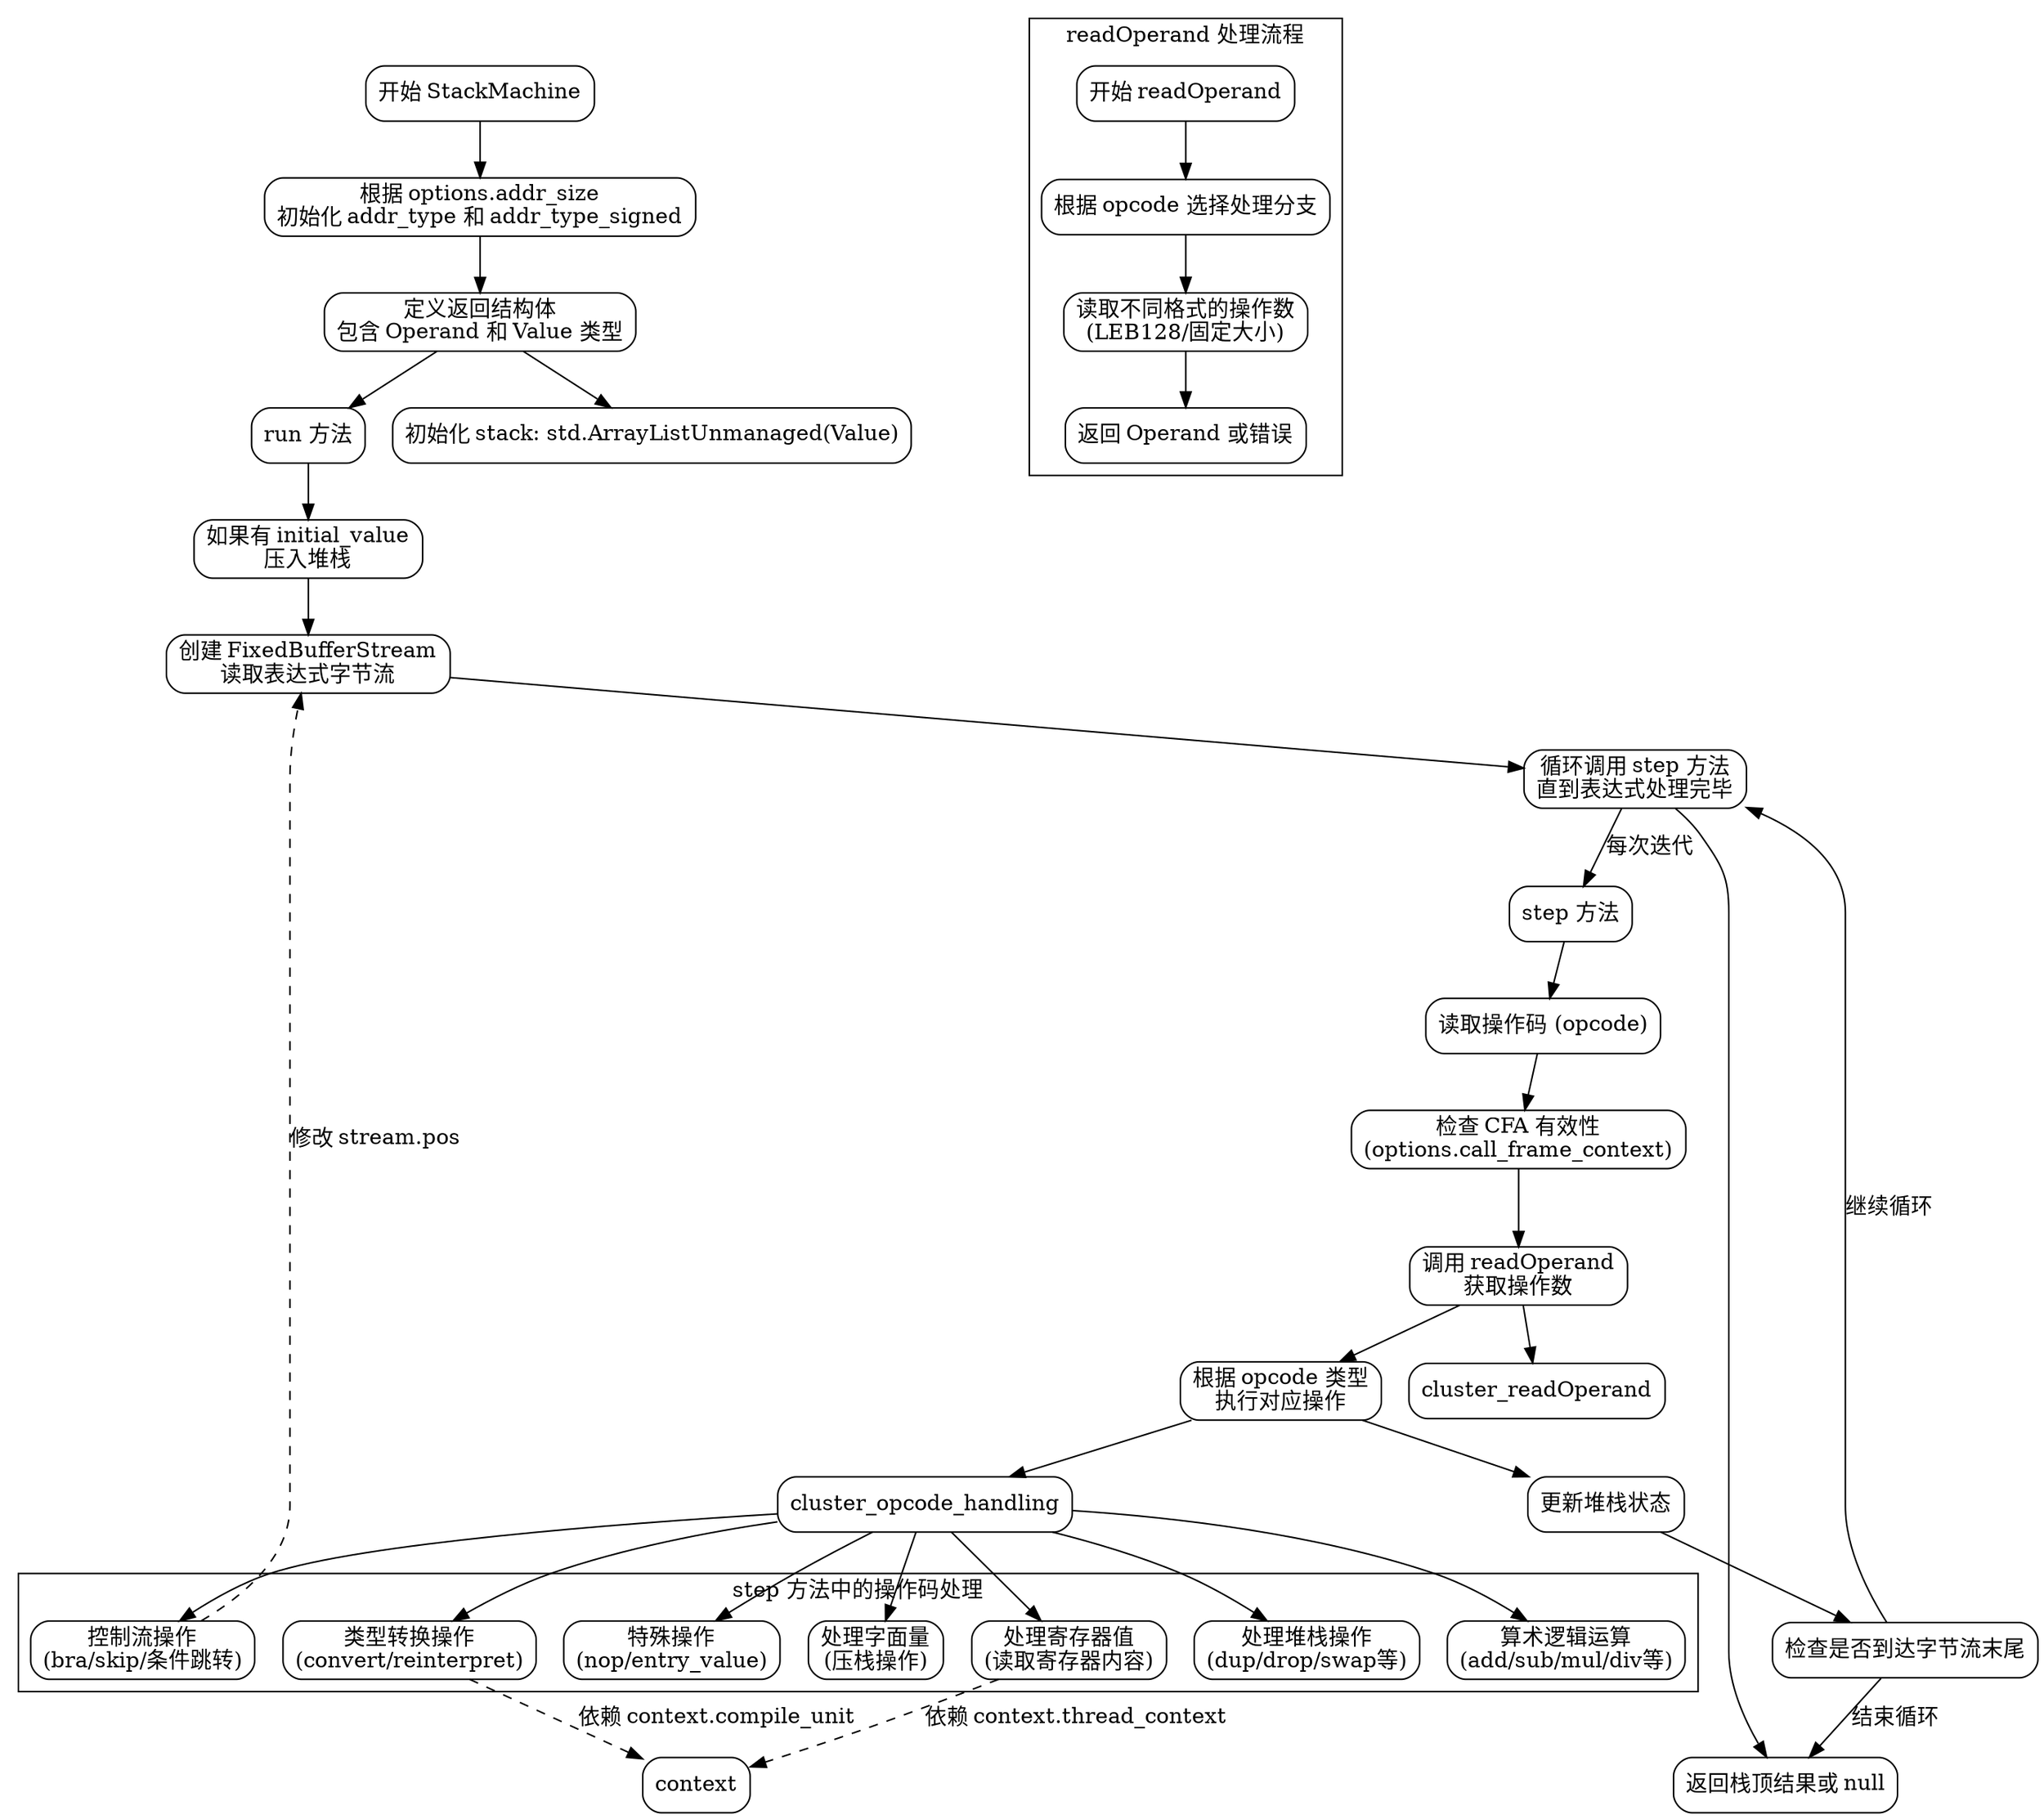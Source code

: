 
digraph StackMachineFlow {
    rankdir=TB;
    node [shape=rectangle, style=rounded];

    start [label="开始 StackMachine"];
    init_addr_type [label="根据 options.addr_size\n初始化 addr_type 和 addr_type_signed"];
    define_struct [label="定义返回结构体\n包含 Operand 和 Value 类型"];
    stack_init [label="初始化 stack: std.ArrayListUnmanaged(Value)"];

    run_method [label="run 方法"];
    run_initial_value [label="如果有 initial_value\n压入堆栈"];
    stream_init [label="创建 FixedBufferStream\n读取表达式字节流"];
    step_loop [label="循环调用 step 方法\n直到表达式处理完毕"];
    return_result [label="返回栈顶结果或 null"];

    step_method [label="step 方法"];
    read_opcode [label="读取操作码 (opcode)"];
    check_valid_cfa [label="检查 CFA 有效性\n(options.call_frame_context)"];
    read_operand [label="调用 readOperand\n获取操作数"];
    handle_opcode [label="根据 opcode 类型\n执行对应操作"];
    update_stack [label="更新堆栈状态"];
    check_stream_end [label="检查是否到达字节流末尾"];

    subgraph cluster_readOperand {
        label="readOperand 处理流程";
        ro_start [label="开始 readOperand"];
        ro_switch_opcode [label="根据 opcode 选择处理分支"];
        ro_read_bytes [label="读取不同格式的操作数\n(LEB128/固定大小)"];
        ro_return [label="返回 Operand 或错误"];
        ro_start -> ro_switch_opcode -> ro_read_bytes -> ro_return;
    }

    subgraph cluster_opcode_handling {
        label="step 方法中的操作码处理";
        op_literals [label="处理字面量\n(压栈操作)"];
        op_registers [label="处理寄存器值\n(读取寄存器内容)"];
        op_stack_ops [label="处理堆栈操作\n(dup/drop/swap等)"];
        op_arithmetic [label="算术逻辑运算\n(add/sub/mul/div等)"];
        op_control_flow [label="控制流操作\n(bra/skip/条件跳转)"];
        op_type_conv [label="类型转换操作\n(convert/reinterpret)"];
        op_special [label="特殊操作\n(nop/entry_value)"];
    }

    start -> init_addr_type -> define_struct -> stack_init;
    define_struct -> run_method;
    
    run_method -> run_initial_value -> stream_init -> step_loop -> return_result;
    step_loop -> step_method [label="每次迭代"];
    
    step_method -> read_opcode -> check_valid_cfa -> read_operand -> handle_opcode;
    handle_opcode -> update_stack -> check_stream_end;
    
    read_operand -> cluster_readOperand;
    handle_opcode -> cluster_opcode_handling;
    
    cluster_opcode_handling -> op_literals;
    cluster_opcode_handling -> op_registers;
    cluster_opcode_handling -> op_stack_ops;
    cluster_opcode_handling -> op_arithmetic;
    cluster_opcode_handling -> op_control_flow;
    cluster_opcode_handling -> op_type_conv;
    cluster_opcode_handling -> op_special;
    
    check_stream_end -> step_loop [label="继续循环"];
    check_stream_end -> return_result [label="结束循环"];
    
    edge [style=dashed];
    op_control_flow -> stream_init [label="修改 stream.pos"];
    op_registers -> context [label="依赖 context.thread_context"];
    op_type_conv -> context [label="依赖 context.compile_unit"];
}
